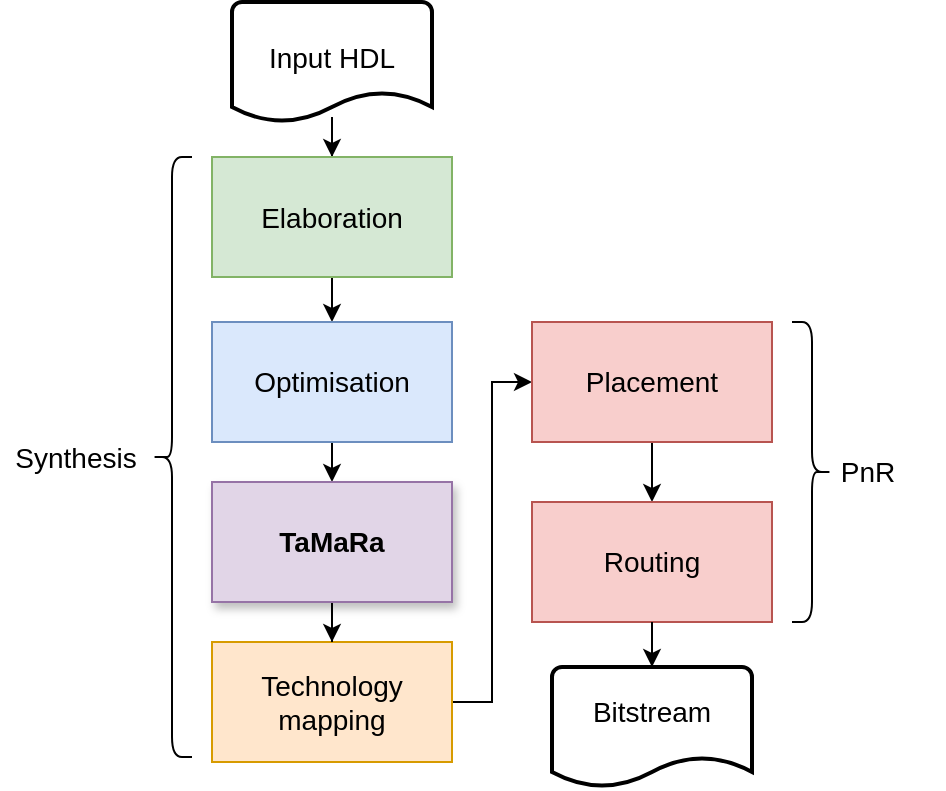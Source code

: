 <mxfile version="24.7.5">
  <diagram name="Page-1" id="rIEjTlfnBz-9zcmWtMJR">
    <mxGraphModel dx="989" dy="577" grid="1" gridSize="10" guides="1" tooltips="1" connect="1" arrows="1" fold="1" page="1" pageScale="1" pageWidth="827" pageHeight="1169" math="0" shadow="0">
      <root>
        <mxCell id="0" />
        <mxCell id="1" parent="0" />
        <mxCell id="A__plgbokK1b6xo6oSvK-21" value="" style="strokeWidth=2;html=1;shape=mxgraph.flowchart.document2;whiteSpace=wrap;size=0.25;" parent="1" vertex="1">
          <mxGeometry x="310" y="422.5" width="100" height="60" as="geometry" />
        </mxCell>
        <mxCell id="cOmfLBYraB-ggosAeQY--3" value="" style="edgeStyle=orthogonalEdgeStyle;rounded=0;orthogonalLoop=1;jettySize=auto;html=1;entryX=0.5;entryY=0;entryDx=0;entryDy=0;" edge="1" parent="1" source="A__plgbokK1b6xo6oSvK-20" target="A__plgbokK1b6xo6oSvK-1">
          <mxGeometry relative="1" as="geometry" />
        </mxCell>
        <mxCell id="A__plgbokK1b6xo6oSvK-20" value="" style="strokeWidth=2;html=1;shape=mxgraph.flowchart.document2;whiteSpace=wrap;size=0.25;" parent="1" vertex="1">
          <mxGeometry x="150" y="90" width="100" height="60" as="geometry" />
        </mxCell>
        <mxCell id="A__plgbokK1b6xo6oSvK-9" value="" style="edgeStyle=orthogonalEdgeStyle;rounded=0;orthogonalLoop=1;jettySize=auto;html=1;" parent="1" source="A__plgbokK1b6xo6oSvK-1" target="A__plgbokK1b6xo6oSvK-4" edge="1">
          <mxGeometry relative="1" as="geometry" />
        </mxCell>
        <mxCell id="A__plgbokK1b6xo6oSvK-1" value="&lt;font style=&quot;font-size: 14px;&quot;&gt;Elaboration&lt;/font&gt;" style="rounded=0;whiteSpace=wrap;html=1;glass=0;fillColor=#d5e8d4;strokeColor=#82b366;" parent="1" vertex="1">
          <mxGeometry x="140" y="167.5" width="120" height="60" as="geometry" />
        </mxCell>
        <mxCell id="A__plgbokK1b6xo6oSvK-2" value="&lt;font style=&quot;font-size: 14px;&quot;&gt;Input HDL&lt;/font&gt;" style="text;html=1;align=center;verticalAlign=middle;whiteSpace=wrap;rounded=0;" parent="1" vertex="1">
          <mxGeometry x="155" y="102.5" width="90" height="30" as="geometry" />
        </mxCell>
        <mxCell id="cOmfLBYraB-ggosAeQY--14" style="edgeStyle=orthogonalEdgeStyle;rounded=0;orthogonalLoop=1;jettySize=auto;html=1;exitX=0.5;exitY=1;exitDx=0;exitDy=0;entryX=0.5;entryY=0;entryDx=0;entryDy=0;" edge="1" parent="1" source="A__plgbokK1b6xo6oSvK-4" target="cOmfLBYraB-ggosAeQY--1">
          <mxGeometry relative="1" as="geometry" />
        </mxCell>
        <mxCell id="A__plgbokK1b6xo6oSvK-4" value="&lt;font style=&quot;font-size: 14px;&quot;&gt;Optimisation&lt;/font&gt;" style="rounded=0;whiteSpace=wrap;html=1;glass=0;fillColor=#dae8fc;strokeColor=#6c8ebf;" parent="1" vertex="1">
          <mxGeometry x="140" y="250" width="120" height="60" as="geometry" />
        </mxCell>
        <mxCell id="cOmfLBYraB-ggosAeQY--16" style="edgeStyle=orthogonalEdgeStyle;rounded=0;orthogonalLoop=1;jettySize=auto;html=1;exitX=1;exitY=0.5;exitDx=0;exitDy=0;entryX=0;entryY=0.5;entryDx=0;entryDy=0;" edge="1" parent="1" source="A__plgbokK1b6xo6oSvK-5" target="A__plgbokK1b6xo6oSvK-7">
          <mxGeometry relative="1" as="geometry" />
        </mxCell>
        <mxCell id="A__plgbokK1b6xo6oSvK-5" value="&lt;font style=&quot;font-size: 14px;&quot;&gt;Technology mapping&lt;/font&gt;" style="rounded=0;whiteSpace=wrap;html=1;glass=0;fillColor=#ffe6cc;strokeColor=#d79b00;" parent="1" vertex="1">
          <mxGeometry x="140" y="410" width="120" height="60" as="geometry" />
        </mxCell>
        <mxCell id="A__plgbokK1b6xo6oSvK-12" value="" style="edgeStyle=orthogonalEdgeStyle;rounded=0;orthogonalLoop=1;jettySize=auto;html=1;" parent="1" source="A__plgbokK1b6xo6oSvK-7" target="A__plgbokK1b6xo6oSvK-8" edge="1">
          <mxGeometry relative="1" as="geometry" />
        </mxCell>
        <mxCell id="A__plgbokK1b6xo6oSvK-7" value="&lt;font style=&quot;font-size: 14px;&quot;&gt;Placement&lt;/font&gt;" style="rounded=0;whiteSpace=wrap;html=1;glass=0;fillColor=#f8cecc;strokeColor=#b85450;" parent="1" vertex="1">
          <mxGeometry x="300" y="250" width="120" height="60" as="geometry" />
        </mxCell>
        <mxCell id="A__plgbokK1b6xo6oSvK-8" value="&lt;font style=&quot;font-size: 14px;&quot;&gt;Routing&lt;/font&gt;" style="rounded=0;whiteSpace=wrap;html=1;glass=0;fillColor=#f8cecc;strokeColor=#b85450;" parent="1" vertex="1">
          <mxGeometry x="300" y="340" width="120" height="60" as="geometry" />
        </mxCell>
        <mxCell id="A__plgbokK1b6xo6oSvK-13" value="&lt;span style=&quot;font-size: 14px;&quot;&gt;Bitstream&lt;/span&gt;" style="text;html=1;align=center;verticalAlign=middle;whiteSpace=wrap;rounded=0;" parent="1" vertex="1">
          <mxGeometry x="325" y="430" width="70" height="30" as="geometry" />
        </mxCell>
        <mxCell id="A__plgbokK1b6xo6oSvK-16" value="" style="shape=curlyBracket;whiteSpace=wrap;html=1;rounded=1;flipH=1;labelPosition=right;verticalLabelPosition=middle;align=left;verticalAlign=middle;rotation=-180;" parent="1" vertex="1">
          <mxGeometry x="110" y="167.5" width="20" height="300" as="geometry" />
        </mxCell>
        <mxCell id="A__plgbokK1b6xo6oSvK-17" value="&lt;font style=&quot;font-size: 14px;&quot;&gt;Synthesis&lt;/font&gt;" style="text;html=1;align=center;verticalAlign=middle;whiteSpace=wrap;rounded=0;" parent="1" vertex="1">
          <mxGeometry x="34" y="302.5" width="76" height="30" as="geometry" />
        </mxCell>
        <mxCell id="A__plgbokK1b6xo6oSvK-18" value="" style="shape=curlyBracket;whiteSpace=wrap;html=1;rounded=1;flipH=1;labelPosition=right;verticalLabelPosition=middle;align=left;verticalAlign=middle;" parent="1" vertex="1">
          <mxGeometry x="430" y="250" width="20" height="150" as="geometry" />
        </mxCell>
        <mxCell id="A__plgbokK1b6xo6oSvK-19" value="&lt;font style=&quot;font-size: 14px;&quot;&gt;PnR&lt;/font&gt;" style="text;html=1;align=center;verticalAlign=middle;whiteSpace=wrap;rounded=0;" parent="1" vertex="1">
          <mxGeometry x="430" y="310" width="76" height="30" as="geometry" />
        </mxCell>
        <mxCell id="A__plgbokK1b6xo6oSvK-22" style="edgeStyle=orthogonalEdgeStyle;rounded=0;orthogonalLoop=1;jettySize=auto;html=1;exitX=0.5;exitY=1;exitDx=0;exitDy=0;entryX=0.5;entryY=0;entryDx=0;entryDy=0;entryPerimeter=0;" parent="1" source="A__plgbokK1b6xo6oSvK-8" target="A__plgbokK1b6xo6oSvK-21" edge="1">
          <mxGeometry relative="1" as="geometry" />
        </mxCell>
        <mxCell id="cOmfLBYraB-ggosAeQY--15" value="" style="edgeStyle=orthogonalEdgeStyle;rounded=0;orthogonalLoop=1;jettySize=auto;html=1;" edge="1" parent="1" source="cOmfLBYraB-ggosAeQY--1" target="A__plgbokK1b6xo6oSvK-5">
          <mxGeometry relative="1" as="geometry" />
        </mxCell>
        <mxCell id="cOmfLBYraB-ggosAeQY--1" value="&lt;font style=&quot;font-size: 14px;&quot;&gt;&lt;b&gt;TaMaRa&lt;/b&gt;&lt;/font&gt;" style="rounded=0;whiteSpace=wrap;html=1;glass=0;fillColor=#e1d5e7;strokeColor=#9673a6;gradientColor=none;shadow=1;" vertex="1" parent="1">
          <mxGeometry x="140" y="330" width="120" height="60" as="geometry" />
        </mxCell>
      </root>
    </mxGraphModel>
  </diagram>
</mxfile>
